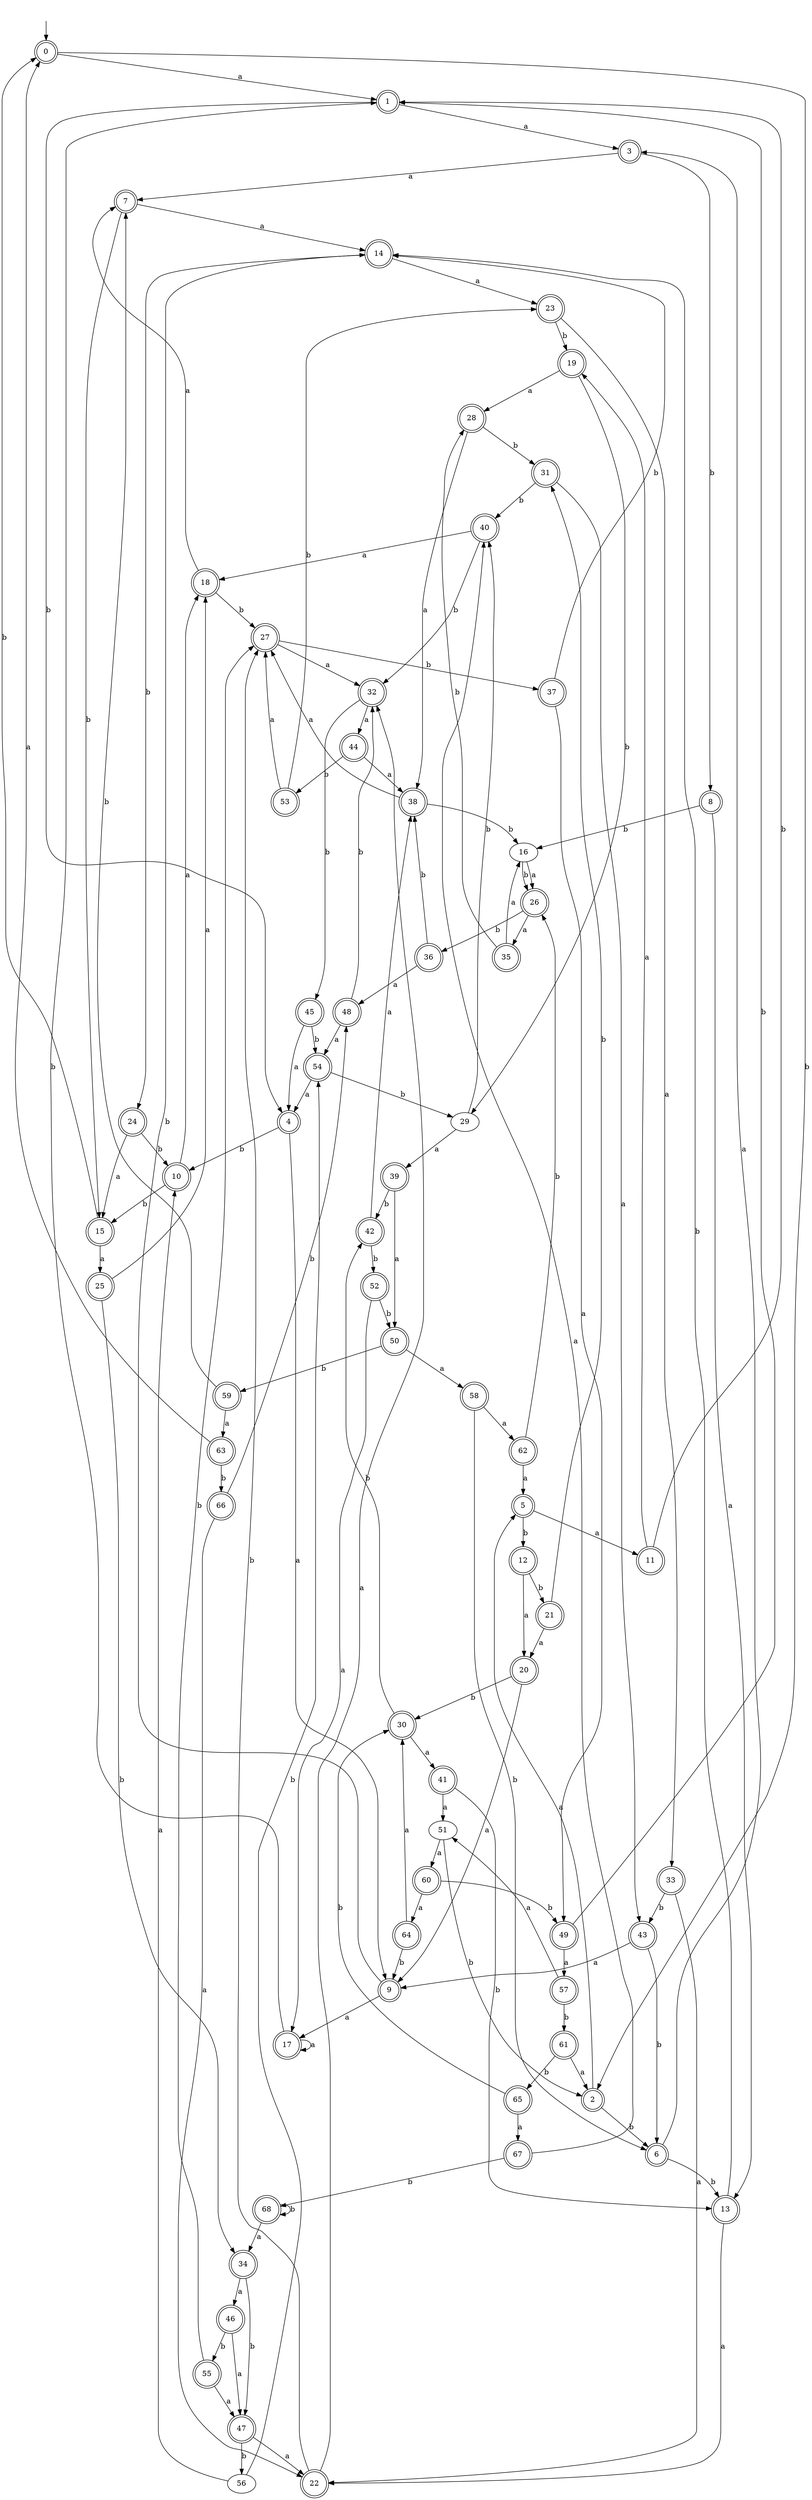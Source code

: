 digraph RandomDFA {
  __start0 [label="", shape=none];
  __start0 -> 0 [label=""];
  0 [shape=circle] [shape=doublecircle]
  0 -> 1 [label="a"]
  0 -> 2 [label="b"]
  1 [shape=doublecircle]
  1 -> 3 [label="a"]
  1 -> 4 [label="b"]
  2 [shape=doublecircle]
  2 -> 5 [label="a"]
  2 -> 6 [label="b"]
  3 [shape=doublecircle]
  3 -> 7 [label="a"]
  3 -> 8 [label="b"]
  4 [shape=doublecircle]
  4 -> 9 [label="a"]
  4 -> 10 [label="b"]
  5 [shape=doublecircle]
  5 -> 11 [label="a"]
  5 -> 12 [label="b"]
  6 [shape=doublecircle]
  6 -> 3 [label="a"]
  6 -> 13 [label="b"]
  7 [shape=doublecircle]
  7 -> 14 [label="a"]
  7 -> 15 [label="b"]
  8 [shape=doublecircle]
  8 -> 13 [label="a"]
  8 -> 16 [label="b"]
  9 [shape=doublecircle]
  9 -> 17 [label="a"]
  9 -> 14 [label="b"]
  10 [shape=doublecircle]
  10 -> 18 [label="a"]
  10 -> 15 [label="b"]
  11 [shape=doublecircle]
  11 -> 19 [label="a"]
  11 -> 1 [label="b"]
  12 [shape=doublecircle]
  12 -> 20 [label="a"]
  12 -> 21 [label="b"]
  13 [shape=doublecircle]
  13 -> 22 [label="a"]
  13 -> 14 [label="b"]
  14 [shape=doublecircle]
  14 -> 23 [label="a"]
  14 -> 24 [label="b"]
  15 [shape=doublecircle]
  15 -> 25 [label="a"]
  15 -> 0 [label="b"]
  16
  16 -> 26 [label="a"]
  16 -> 26 [label="b"]
  17 [shape=doublecircle]
  17 -> 17 [label="a"]
  17 -> 1 [label="b"]
  18 [shape=doublecircle]
  18 -> 7 [label="a"]
  18 -> 27 [label="b"]
  19 [shape=doublecircle]
  19 -> 28 [label="a"]
  19 -> 29 [label="b"]
  20 [shape=doublecircle]
  20 -> 9 [label="a"]
  20 -> 30 [label="b"]
  21 [shape=doublecircle]
  21 -> 20 [label="a"]
  21 -> 31 [label="b"]
  22 [shape=doublecircle]
  22 -> 32 [label="a"]
  22 -> 27 [label="b"]
  23 [shape=doublecircle]
  23 -> 33 [label="a"]
  23 -> 19 [label="b"]
  24 [shape=doublecircle]
  24 -> 15 [label="a"]
  24 -> 10 [label="b"]
  25 [shape=doublecircle]
  25 -> 18 [label="a"]
  25 -> 34 [label="b"]
  26 [shape=doublecircle]
  26 -> 35 [label="a"]
  26 -> 36 [label="b"]
  27 [shape=doublecircle]
  27 -> 32 [label="a"]
  27 -> 37 [label="b"]
  28 [shape=doublecircle]
  28 -> 38 [label="a"]
  28 -> 31 [label="b"]
  29
  29 -> 39 [label="a"]
  29 -> 40 [label="b"]
  30 [shape=doublecircle]
  30 -> 41 [label="a"]
  30 -> 42 [label="b"]
  31 [shape=doublecircle]
  31 -> 43 [label="a"]
  31 -> 40 [label="b"]
  32 [shape=doublecircle]
  32 -> 44 [label="a"]
  32 -> 45 [label="b"]
  33 [shape=doublecircle]
  33 -> 22 [label="a"]
  33 -> 43 [label="b"]
  34 [shape=doublecircle]
  34 -> 46 [label="a"]
  34 -> 47 [label="b"]
  35 [shape=doublecircle]
  35 -> 16 [label="a"]
  35 -> 28 [label="b"]
  36 [shape=doublecircle]
  36 -> 48 [label="a"]
  36 -> 38 [label="b"]
  37 [shape=doublecircle]
  37 -> 49 [label="a"]
  37 -> 14 [label="b"]
  38 [shape=doublecircle]
  38 -> 27 [label="a"]
  38 -> 16 [label="b"]
  39 [shape=doublecircle]
  39 -> 50 [label="a"]
  39 -> 42 [label="b"]
  40 [shape=doublecircle]
  40 -> 18 [label="a"]
  40 -> 32 [label="b"]
  41 [shape=doublecircle]
  41 -> 51 [label="a"]
  41 -> 13 [label="b"]
  42 [shape=doublecircle]
  42 -> 38 [label="a"]
  42 -> 52 [label="b"]
  43 [shape=doublecircle]
  43 -> 9 [label="a"]
  43 -> 6 [label="b"]
  44 [shape=doublecircle]
  44 -> 38 [label="a"]
  44 -> 53 [label="b"]
  45 [shape=doublecircle]
  45 -> 4 [label="a"]
  45 -> 54 [label="b"]
  46 [shape=doublecircle]
  46 -> 47 [label="a"]
  46 -> 55 [label="b"]
  47 [shape=doublecircle]
  47 -> 22 [label="a"]
  47 -> 56 [label="b"]
  48 [shape=doublecircle]
  48 -> 54 [label="a"]
  48 -> 32 [label="b"]
  49 [shape=doublecircle]
  49 -> 57 [label="a"]
  49 -> 1 [label="b"]
  50 [shape=doublecircle]
  50 -> 58 [label="a"]
  50 -> 59 [label="b"]
  51
  51 -> 60 [label="a"]
  51 -> 2 [label="b"]
  52 [shape=doublecircle]
  52 -> 17 [label="a"]
  52 -> 50 [label="b"]
  53 [shape=doublecircle]
  53 -> 27 [label="a"]
  53 -> 23 [label="b"]
  54 [shape=doublecircle]
  54 -> 4 [label="a"]
  54 -> 29 [label="b"]
  55 [shape=doublecircle]
  55 -> 47 [label="a"]
  55 -> 27 [label="b"]
  56
  56 -> 10 [label="a"]
  56 -> 54 [label="b"]
  57 [shape=doublecircle]
  57 -> 51 [label="a"]
  57 -> 61 [label="b"]
  58 [shape=doublecircle]
  58 -> 62 [label="a"]
  58 -> 6 [label="b"]
  59 [shape=doublecircle]
  59 -> 63 [label="a"]
  59 -> 7 [label="b"]
  60 [shape=doublecircle]
  60 -> 64 [label="a"]
  60 -> 49 [label="b"]
  61 [shape=doublecircle]
  61 -> 2 [label="a"]
  61 -> 65 [label="b"]
  62 [shape=doublecircle]
  62 -> 5 [label="a"]
  62 -> 26 [label="b"]
  63 [shape=doublecircle]
  63 -> 0 [label="a"]
  63 -> 66 [label="b"]
  64 [shape=doublecircle]
  64 -> 30 [label="a"]
  64 -> 9 [label="b"]
  65 [shape=doublecircle]
  65 -> 67 [label="a"]
  65 -> 30 [label="b"]
  66 [shape=doublecircle]
  66 -> 22 [label="a"]
  66 -> 48 [label="b"]
  67 [shape=doublecircle]
  67 -> 40 [label="a"]
  67 -> 68 [label="b"]
  68 [shape=doublecircle]
  68 -> 34 [label="a"]
  68 -> 68 [label="b"]
}
